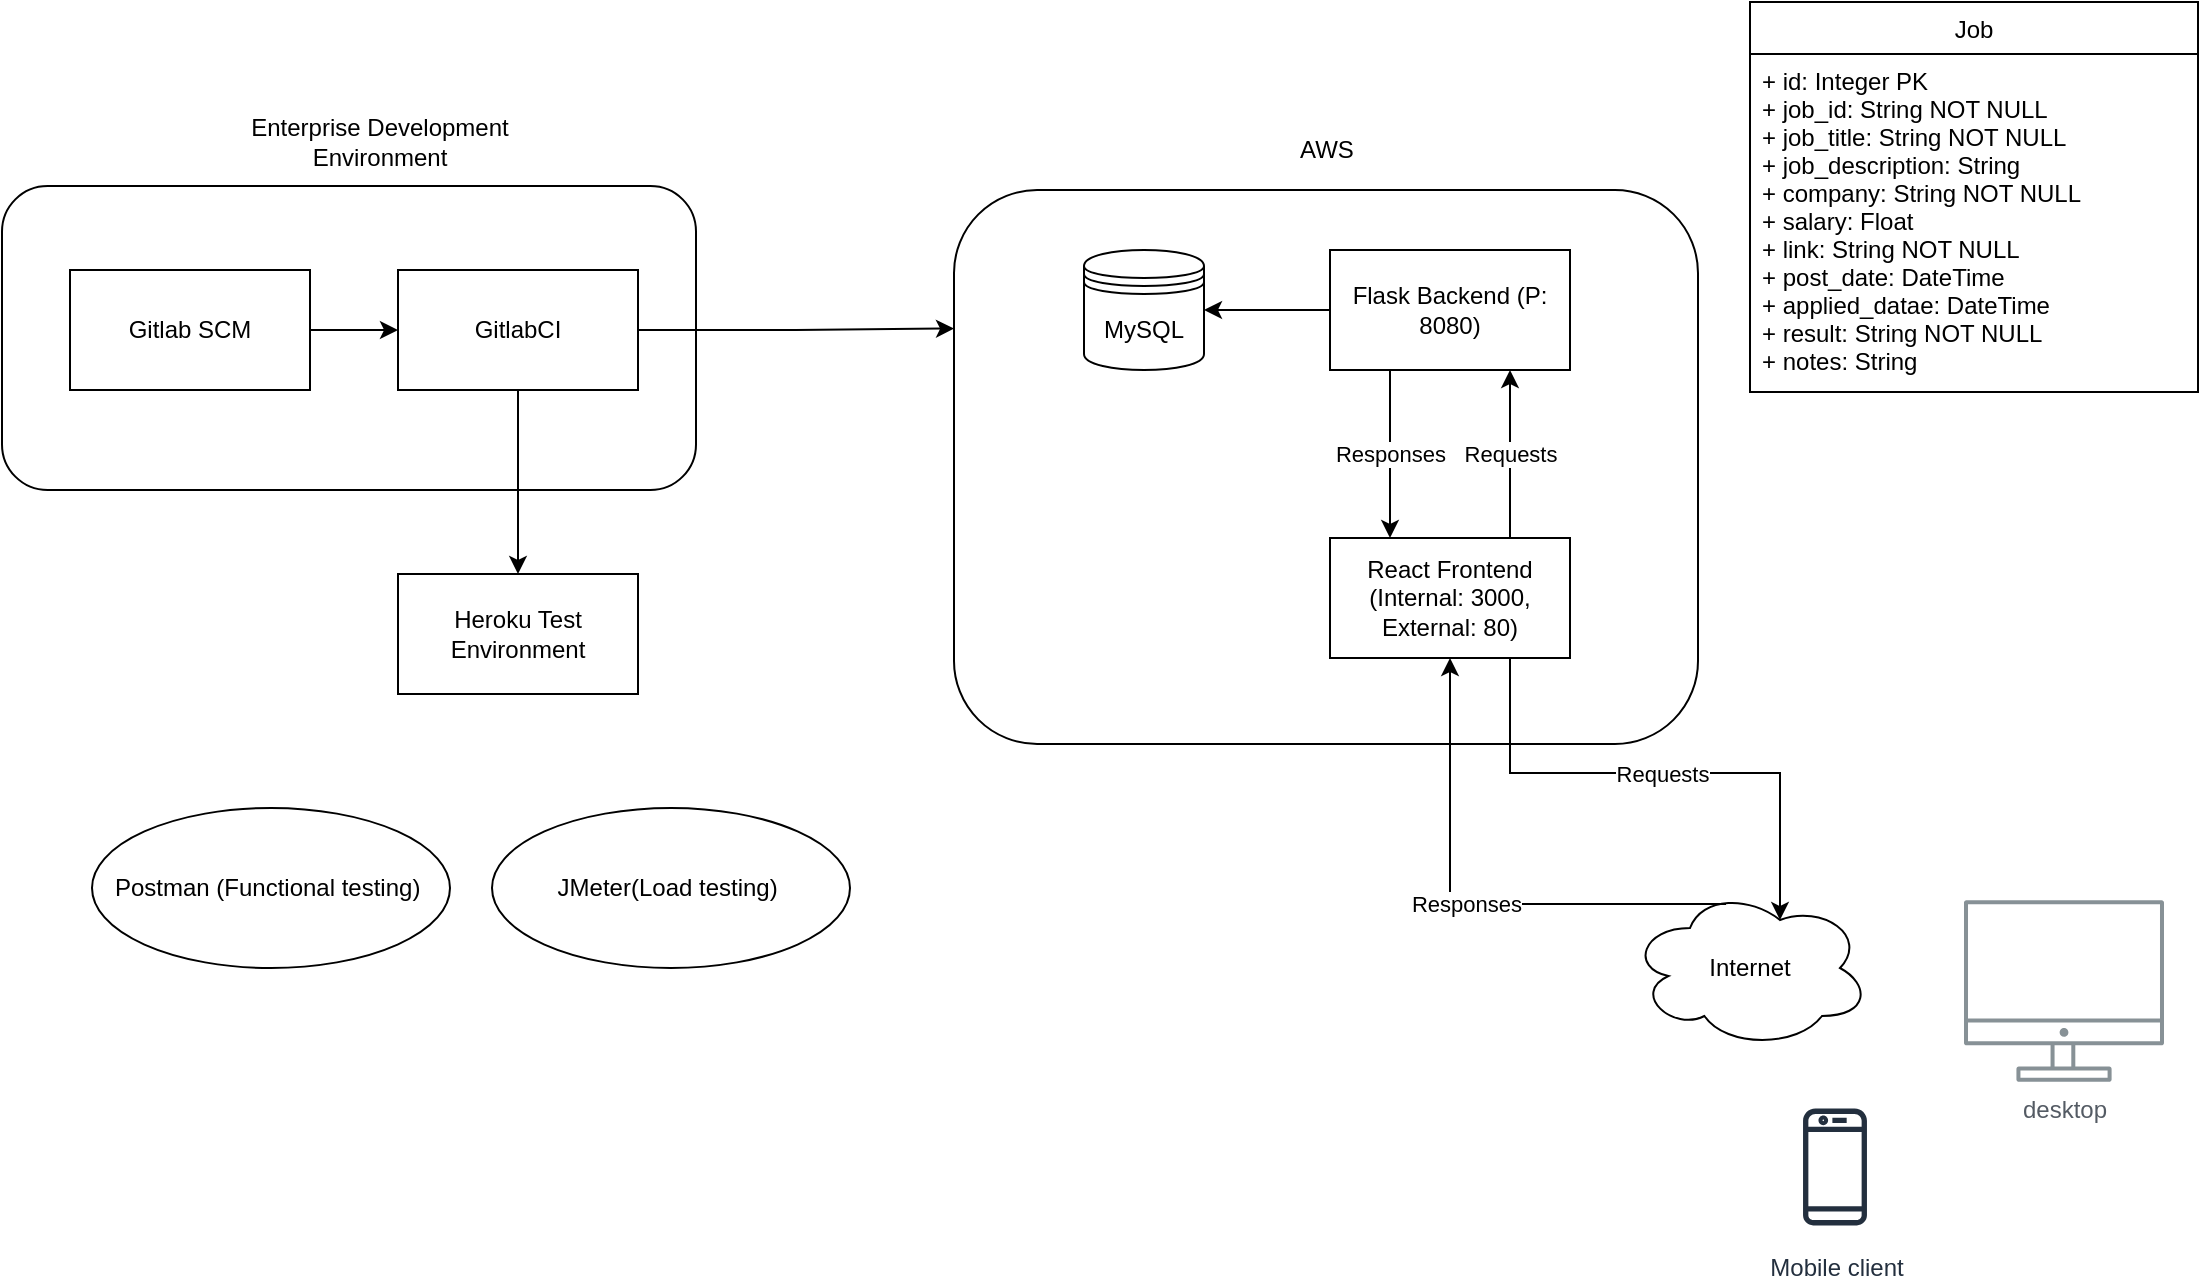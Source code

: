 <mxfile version="16.0.2" type="device"><diagram id="mc1DBjZ-_aAvhCBrixw_" name="Page-1"><mxGraphModel dx="1662" dy="1225" grid="0" gridSize="10" guides="1" tooltips="1" connect="1" arrows="1" fold="1" page="0" pageScale="1" pageWidth="850" pageHeight="1100" math="0" shadow="0"><root><mxCell id="0"/><mxCell id="1" parent="0"/><mxCell id="hN0VxPccv6zyZA5g5kak-16" value="" style="rounded=1;whiteSpace=wrap;html=1;fillColor=none;" vertex="1" parent="1"><mxGeometry x="501" y="226" width="347" height="152" as="geometry"/></mxCell><mxCell id="hN0VxPccv6zyZA5g5kak-2" value="" style="rounded=1;whiteSpace=wrap;html=1;fillColor=none;" vertex="1" parent="1"><mxGeometry x="977" y="228" width="372" height="277" as="geometry"/></mxCell><mxCell id="hN0VxPccv6zyZA5g5kak-1" value="" style="shape=datastore;whiteSpace=wrap;html=1;" vertex="1" parent="1"><mxGeometry x="1042" y="258" width="60" height="60" as="geometry"/></mxCell><mxCell id="hN0VxPccv6zyZA5g5kak-4" value="MySQL" style="text;html=1;strokeColor=none;fillColor=none;align=center;verticalAlign=middle;whiteSpace=wrap;rounded=0;" vertex="1" parent="1"><mxGeometry x="1042" y="283" width="60" height="30" as="geometry"/></mxCell><mxCell id="hN0VxPccv6zyZA5g5kak-10" value="Responses" style="edgeStyle=orthogonalEdgeStyle;rounded=0;orthogonalLoop=1;jettySize=auto;html=1;exitX=0.25;exitY=1;exitDx=0;exitDy=0;entryX=0.25;entryY=0;entryDx=0;entryDy=0;" edge="1" parent="1" source="hN0VxPccv6zyZA5g5kak-5" target="hN0VxPccv6zyZA5g5kak-8"><mxGeometry relative="1" as="geometry"><mxPoint x="1195" y="394" as="targetPoint"/></mxGeometry></mxCell><mxCell id="hN0VxPccv6zyZA5g5kak-5" value="Flask Backend (P: 8080)" style="rounded=0;whiteSpace=wrap;html=1;fillColor=none;" vertex="1" parent="1"><mxGeometry x="1165" y="258" width="120" height="60" as="geometry"/></mxCell><mxCell id="hN0VxPccv6zyZA5g5kak-6" value="" style="endArrow=classic;html=1;rounded=0;exitX=0;exitY=0.5;exitDx=0;exitDy=0;entryX=1;entryY=0.5;entryDx=0;entryDy=0;" edge="1" parent="1" source="hN0VxPccv6zyZA5g5kak-5" target="hN0VxPccv6zyZA5g5kak-1"><mxGeometry width="50" height="50" relative="1" as="geometry"><mxPoint x="1131" y="250" as="sourcePoint"/><mxPoint x="1181" y="200" as="targetPoint"/></mxGeometry></mxCell><mxCell id="hN0VxPccv6zyZA5g5kak-9" value="Requests" style="edgeStyle=orthogonalEdgeStyle;rounded=0;orthogonalLoop=1;jettySize=auto;html=1;exitX=0.75;exitY=0;exitDx=0;exitDy=0;entryX=0.75;entryY=1;entryDx=0;entryDy=0;" edge="1" parent="1" source="hN0VxPccv6zyZA5g5kak-8" target="hN0VxPccv6zyZA5g5kak-5"><mxGeometry relative="1" as="geometry"/></mxCell><mxCell id="hN0VxPccv6zyZA5g5kak-14" value="Requests" style="edgeStyle=orthogonalEdgeStyle;rounded=0;orthogonalLoop=1;jettySize=auto;html=1;exitX=0.75;exitY=1;exitDx=0;exitDy=0;entryX=0.625;entryY=0.2;entryDx=0;entryDy=0;entryPerimeter=0;" edge="1" parent="1" source="hN0VxPccv6zyZA5g5kak-8" target="hN0VxPccv6zyZA5g5kak-13"><mxGeometry relative="1" as="geometry"/></mxCell><mxCell id="hN0VxPccv6zyZA5g5kak-8" value="React Frontend &lt;br&gt;(Internal: 3000, External: 80)" style="rounded=0;whiteSpace=wrap;html=1;fillColor=none;" vertex="1" parent="1"><mxGeometry x="1165" y="402" width="120" height="60" as="geometry"/></mxCell><mxCell id="hN0VxPccv6zyZA5g5kak-11" value="AWS" style="text;html=1;strokeColor=none;fillColor=none;align=center;verticalAlign=middle;whiteSpace=wrap;rounded=0;" vertex="1" parent="1"><mxGeometry x="1115.5" y="193" width="95" height="29" as="geometry"/></mxCell><mxCell id="hN0VxPccv6zyZA5g5kak-15" value="Responses" style="edgeStyle=orthogonalEdgeStyle;rounded=0;orthogonalLoop=1;jettySize=auto;html=1;exitX=0.4;exitY=0.1;exitDx=0;exitDy=0;exitPerimeter=0;entryX=0.5;entryY=1;entryDx=0;entryDy=0;" edge="1" parent="1" source="hN0VxPccv6zyZA5g5kak-13" target="hN0VxPccv6zyZA5g5kak-8"><mxGeometry relative="1" as="geometry"/></mxCell><mxCell id="hN0VxPccv6zyZA5g5kak-13" value="Internet" style="ellipse;shape=cloud;whiteSpace=wrap;html=1;fillColor=none;" vertex="1" parent="1"><mxGeometry x="1315" y="577" width="120" height="80" as="geometry"/></mxCell><mxCell id="hN0VxPccv6zyZA5g5kak-17" value="Enterprise Development Environment" style="text;html=1;strokeColor=none;fillColor=none;align=center;verticalAlign=middle;whiteSpace=wrap;rounded=0;" vertex="1" parent="1"><mxGeometry x="609" y="189" width="162" height="29" as="geometry"/></mxCell><mxCell id="hN0VxPccv6zyZA5g5kak-21" style="edgeStyle=orthogonalEdgeStyle;rounded=0;orthogonalLoop=1;jettySize=auto;html=1;exitX=1;exitY=0.5;exitDx=0;exitDy=0;entryX=0;entryY=0.5;entryDx=0;entryDy=0;" edge="1" parent="1" source="hN0VxPccv6zyZA5g5kak-18" target="hN0VxPccv6zyZA5g5kak-19"><mxGeometry relative="1" as="geometry"/></mxCell><mxCell id="hN0VxPccv6zyZA5g5kak-18" value="Gitlab SCM" style="rounded=0;whiteSpace=wrap;html=1;fillColor=none;" vertex="1" parent="1"><mxGeometry x="535" y="268" width="120" height="60" as="geometry"/></mxCell><mxCell id="hN0VxPccv6zyZA5g5kak-22" style="edgeStyle=orthogonalEdgeStyle;rounded=0;orthogonalLoop=1;jettySize=auto;html=1;exitX=1;exitY=0.5;exitDx=0;exitDy=0;entryX=0;entryY=0.25;entryDx=0;entryDy=0;" edge="1" parent="1" source="hN0VxPccv6zyZA5g5kak-19" target="hN0VxPccv6zyZA5g5kak-2"><mxGeometry relative="1" as="geometry"/></mxCell><mxCell id="hN0VxPccv6zyZA5g5kak-26" style="edgeStyle=orthogonalEdgeStyle;rounded=0;orthogonalLoop=1;jettySize=auto;html=1;exitX=0.5;exitY=1;exitDx=0;exitDy=0;" edge="1" parent="1" source="hN0VxPccv6zyZA5g5kak-19" target="hN0VxPccv6zyZA5g5kak-25"><mxGeometry relative="1" as="geometry"/></mxCell><mxCell id="hN0VxPccv6zyZA5g5kak-19" value="GitlabCI" style="rounded=0;whiteSpace=wrap;html=1;fillColor=none;" vertex="1" parent="1"><mxGeometry x="699" y="268" width="120" height="60" as="geometry"/></mxCell><mxCell id="hN0VxPccv6zyZA5g5kak-25" value="Heroku Test Environment" style="rounded=0;whiteSpace=wrap;html=1;fillColor=none;" vertex="1" parent="1"><mxGeometry x="699" y="420" width="120" height="60" as="geometry"/></mxCell><mxCell id="hN0VxPccv6zyZA5g5kak-27" value="Mobile client" style="sketch=0;outlineConnect=0;fontColor=#232F3E;gradientColor=none;strokeColor=#232F3E;fillColor=#ffffff;dashed=0;verticalLabelPosition=bottom;verticalAlign=top;align=center;html=1;fontSize=12;fontStyle=0;aspect=fixed;shape=mxgraph.aws4.resourceIcon;resIcon=mxgraph.aws4.mobile_client;" vertex="1" parent="1"><mxGeometry x="1381" y="680" width="73" height="73" as="geometry"/></mxCell><mxCell id="hN0VxPccv6zyZA5g5kak-28" value="desktop" style="sketch=0;outlineConnect=0;gradientColor=none;fontColor=#545B64;strokeColor=none;fillColor=#879196;dashed=0;verticalLabelPosition=bottom;verticalAlign=top;align=center;html=1;fontSize=12;fontStyle=0;aspect=fixed;shape=mxgraph.aws4.illustration_desktop;pointerEvents=1" vertex="1" parent="1"><mxGeometry x="1482" y="583" width="100" height="91" as="geometry"/></mxCell><mxCell id="hN0VxPccv6zyZA5g5kak-29" value="Postman (Functional testing)&amp;nbsp;" style="ellipse;whiteSpace=wrap;html=1;fillColor=none;" vertex="1" parent="1"><mxGeometry x="546" y="537" width="179" height="80" as="geometry"/></mxCell><mxCell id="hN0VxPccv6zyZA5g5kak-30" value="JMeter(Load testing)&amp;nbsp;" style="ellipse;whiteSpace=wrap;html=1;fillColor=none;" vertex="1" parent="1"><mxGeometry x="746" y="537" width="179" height="80" as="geometry"/></mxCell><mxCell id="hN0VxPccv6zyZA5g5kak-31" value="Job" style="swimlane;fontStyle=0;childLayout=stackLayout;horizontal=1;startSize=26;fillColor=none;horizontalStack=0;resizeParent=1;resizeParentMax=0;resizeLast=0;collapsible=1;marginBottom=0;" vertex="1" parent="1"><mxGeometry x="1375" y="134" width="224" height="195" as="geometry"/></mxCell><mxCell id="hN0VxPccv6zyZA5g5kak-32" value="+ id: Integer PK&#10;+ job_id: String NOT NULL&#10;+ job_title: String NOT NULL&#10;+ job_description: String&#10;+ company: String NOT NULL&#10;+ salary: Float&#10;+ link: String NOT NULL&#10;+ post_date: DateTime&#10;+ applied_datae: DateTime&#10;+ result: String NOT NULL&#10;+ notes: String" style="text;strokeColor=none;fillColor=none;align=left;verticalAlign=top;spacingLeft=4;spacingRight=4;overflow=hidden;rotatable=0;points=[[0,0.5],[1,0.5]];portConstraint=eastwest;" vertex="1" parent="hN0VxPccv6zyZA5g5kak-31"><mxGeometry y="26" width="224" height="169" as="geometry"/></mxCell></root></mxGraphModel></diagram></mxfile>